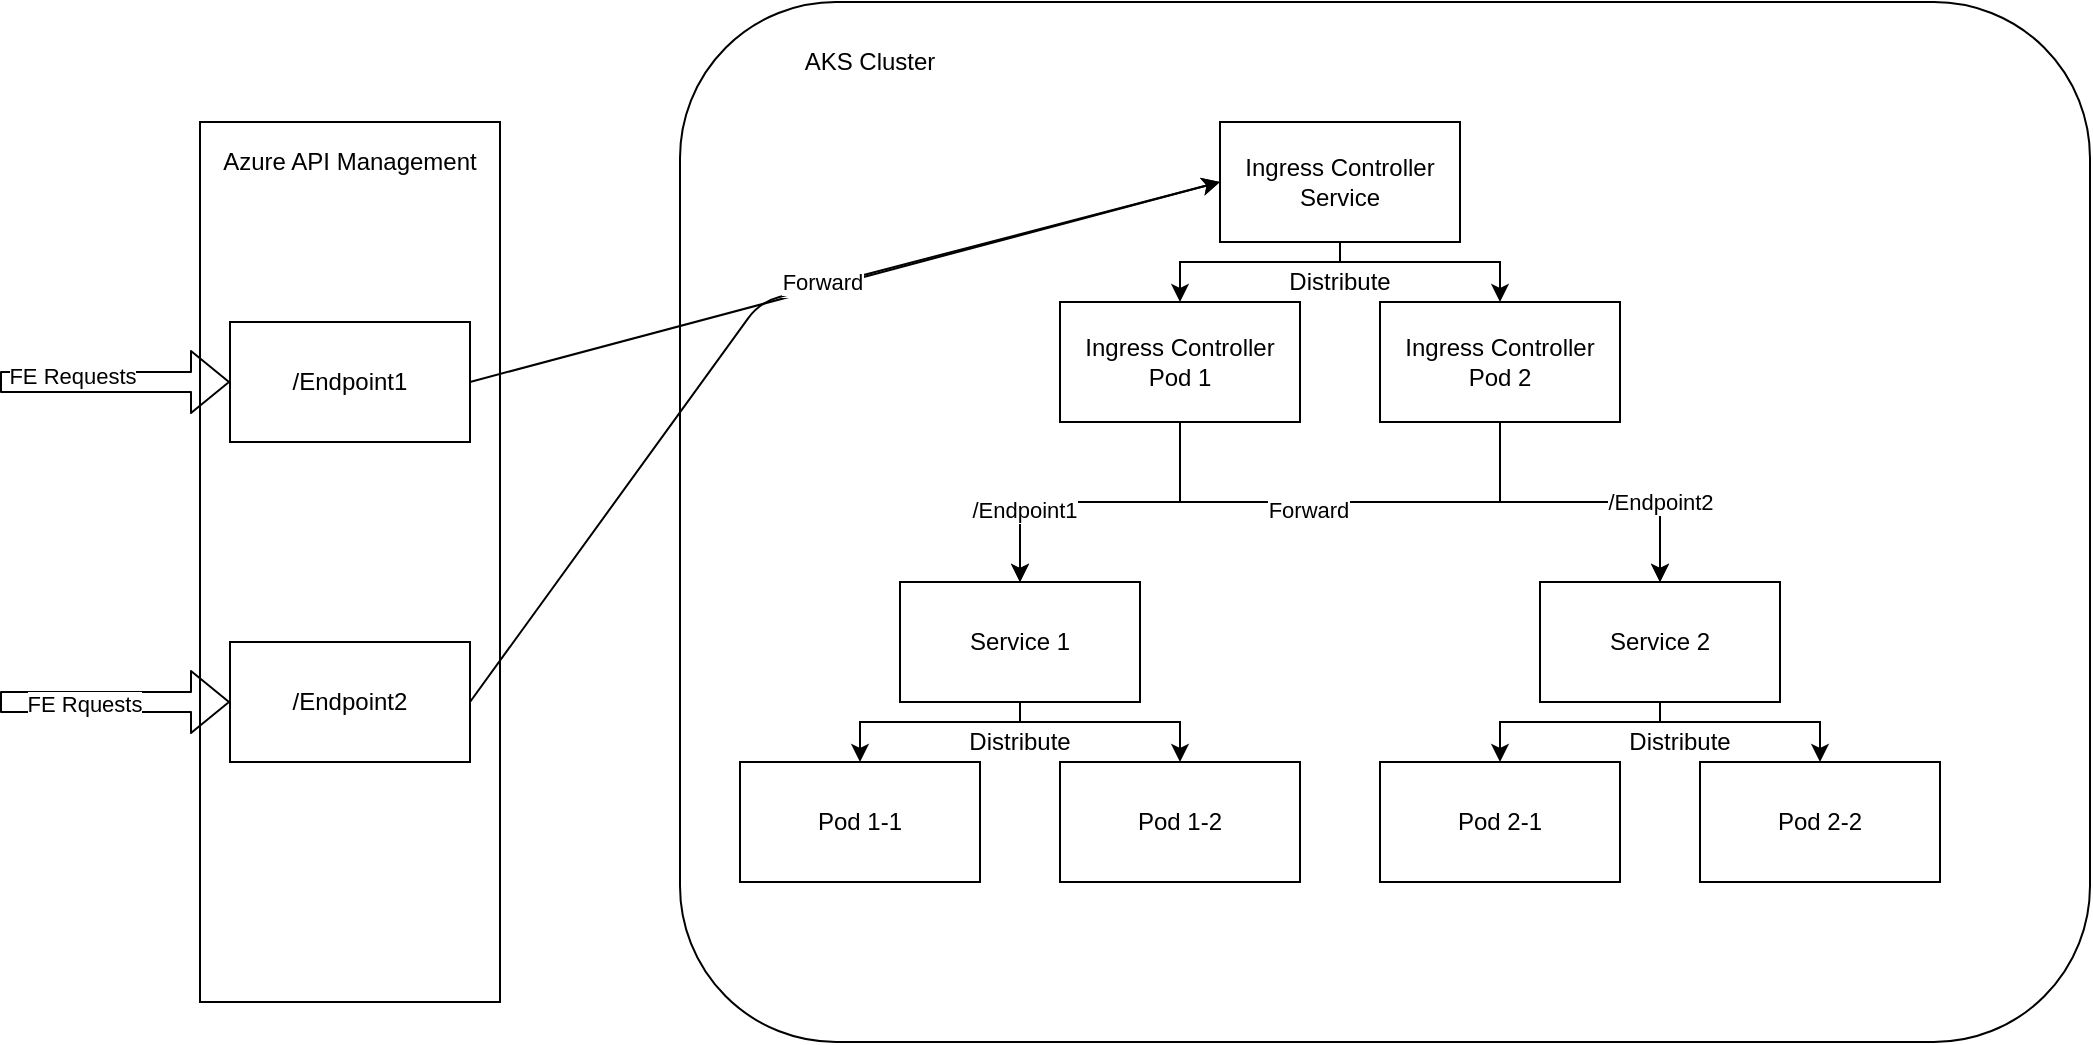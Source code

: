 <mxfile version="14.9.6" type="device"><diagram id="m-zSJIDTzxECt--t22Um" name="Page-1"><mxGraphModel dx="2062" dy="794" grid="0" gridSize="10" guides="0" tooltips="1" connect="1" arrows="1" fold="1" page="0" pageScale="1" pageWidth="850" pageHeight="1100" math="0" shadow="0"><root><mxCell id="0"/><mxCell id="1" parent="0"/><mxCell id="qQOU6pWJzcZ9uj7Jbco1-23" value="" style="rounded=1;whiteSpace=wrap;html=1;" vertex="1" parent="1"><mxGeometry x="270" y="30" width="705" height="520" as="geometry"/></mxCell><mxCell id="qQOU6pWJzcZ9uj7Jbco1-8" value="" style="group" vertex="1" connectable="0" parent="1"><mxGeometry x="30" y="90" width="150" height="440" as="geometry"/></mxCell><mxCell id="qQOU6pWJzcZ9uj7Jbco1-7" value="" style="group" vertex="1" connectable="0" parent="qQOU6pWJzcZ9uj7Jbco1-8"><mxGeometry width="150" height="440" as="geometry"/></mxCell><mxCell id="qQOU6pWJzcZ9uj7Jbco1-2" value="" style="rounded=0;whiteSpace=wrap;html=1;" vertex="1" parent="qQOU6pWJzcZ9uj7Jbco1-7"><mxGeometry width="150" height="440" as="geometry"/></mxCell><mxCell id="qQOU6pWJzcZ9uj7Jbco1-3" value="Azure API Management" style="text;html=1;strokeColor=none;fillColor=none;align=center;verticalAlign=middle;whiteSpace=wrap;rounded=0;" vertex="1" parent="qQOU6pWJzcZ9uj7Jbco1-7"><mxGeometry x="10" y="10" width="130" height="20" as="geometry"/></mxCell><mxCell id="qQOU6pWJzcZ9uj7Jbco1-4" value="/Endpoint1" style="rounded=0;whiteSpace=wrap;html=1;" vertex="1" parent="qQOU6pWJzcZ9uj7Jbco1-8"><mxGeometry x="15" y="100" width="120" height="60" as="geometry"/></mxCell><mxCell id="qQOU6pWJzcZ9uj7Jbco1-5" value="/Endpoint2" style="rounded=0;whiteSpace=wrap;html=1;" vertex="1" parent="qQOU6pWJzcZ9uj7Jbco1-8"><mxGeometry x="15" y="260" width="120" height="60" as="geometry"/></mxCell><mxCell id="qQOU6pWJzcZ9uj7Jbco1-57" style="edgeStyle=orthogonalEdgeStyle;rounded=0;orthogonalLoop=1;jettySize=auto;html=1;exitX=0.5;exitY=1;exitDx=0;exitDy=0;entryX=0.5;entryY=0;entryDx=0;entryDy=0;" edge="1" parent="1" source="qQOU6pWJzcZ9uj7Jbco1-19" target="qQOU6pWJzcZ9uj7Jbco1-20"><mxGeometry relative="1" as="geometry"><Array as="points"><mxPoint x="760" y="390"/><mxPoint x="680" y="390"/></Array></mxGeometry></mxCell><mxCell id="qQOU6pWJzcZ9uj7Jbco1-58" style="edgeStyle=orthogonalEdgeStyle;rounded=0;orthogonalLoop=1;jettySize=auto;html=1;exitX=0.5;exitY=1;exitDx=0;exitDy=0;" edge="1" parent="1" source="qQOU6pWJzcZ9uj7Jbco1-19" target="qQOU6pWJzcZ9uj7Jbco1-21"><mxGeometry relative="1" as="geometry"><Array as="points"><mxPoint x="760" y="390"/><mxPoint x="840" y="390"/></Array></mxGeometry></mxCell><mxCell id="qQOU6pWJzcZ9uj7Jbco1-19" value="Service 2" style="rounded=0;whiteSpace=wrap;html=1;" vertex="1" parent="1"><mxGeometry x="700" y="320" width="120" height="60" as="geometry"/></mxCell><mxCell id="qQOU6pWJzcZ9uj7Jbco1-20" value="Pod 2-1" style="rounded=0;whiteSpace=wrap;html=1;" vertex="1" parent="1"><mxGeometry x="620" y="410" width="120" height="60" as="geometry"/></mxCell><mxCell id="qQOU6pWJzcZ9uj7Jbco1-21" value="Pod 2-2" style="rounded=0;whiteSpace=wrap;html=1;container=1;" vertex="1" parent="1"><mxGeometry x="780" y="410" width="120" height="60" as="geometry"/></mxCell><mxCell id="qQOU6pWJzcZ9uj7Jbco1-24" value="" style="group" vertex="1" connectable="0" parent="1"><mxGeometry x="460" y="90" width="280" height="140" as="geometry"/></mxCell><mxCell id="qQOU6pWJzcZ9uj7Jbco1-38" style="edgeStyle=orthogonalEdgeStyle;rounded=0;orthogonalLoop=1;jettySize=auto;html=1;exitX=0.5;exitY=1;exitDx=0;exitDy=0;entryX=0.5;entryY=0;entryDx=0;entryDy=0;" edge="1" parent="qQOU6pWJzcZ9uj7Jbco1-24" source="qQOU6pWJzcZ9uj7Jbco1-9" target="qQOU6pWJzcZ9uj7Jbco1-10"><mxGeometry relative="1" as="geometry"><Array as="points"><mxPoint x="140" y="70"/><mxPoint x="60" y="70"/></Array></mxGeometry></mxCell><mxCell id="qQOU6pWJzcZ9uj7Jbco1-39" style="edgeStyle=orthogonalEdgeStyle;rounded=0;orthogonalLoop=1;jettySize=auto;html=1;exitX=0.5;exitY=1;exitDx=0;exitDy=0;entryX=0.5;entryY=0;entryDx=0;entryDy=0;" edge="1" parent="qQOU6pWJzcZ9uj7Jbco1-24" source="qQOU6pWJzcZ9uj7Jbco1-9" target="qQOU6pWJzcZ9uj7Jbco1-11"><mxGeometry relative="1" as="geometry"><Array as="points"><mxPoint x="140" y="70"/><mxPoint x="220" y="70"/></Array></mxGeometry></mxCell><mxCell id="qQOU6pWJzcZ9uj7Jbco1-9" value="Ingress Controller Service" style="rounded=0;whiteSpace=wrap;html=1;" vertex="1" parent="qQOU6pWJzcZ9uj7Jbco1-24"><mxGeometry x="80" width="120" height="60" as="geometry"/></mxCell><mxCell id="qQOU6pWJzcZ9uj7Jbco1-10" value="Ingress Controller Pod 1" style="rounded=0;whiteSpace=wrap;html=1;" vertex="1" parent="qQOU6pWJzcZ9uj7Jbco1-24"><mxGeometry y="90" width="120" height="60" as="geometry"/></mxCell><mxCell id="qQOU6pWJzcZ9uj7Jbco1-11" value="Ingress Controller Pod 2" style="rounded=0;whiteSpace=wrap;html=1;" vertex="1" parent="qQOU6pWJzcZ9uj7Jbco1-24"><mxGeometry x="160" y="90" width="120" height="60" as="geometry"/></mxCell><mxCell id="qQOU6pWJzcZ9uj7Jbco1-42" value="Distribute" style="text;html=1;strokeColor=none;fillColor=none;align=center;verticalAlign=middle;whiteSpace=wrap;rounded=0;" vertex="1" parent="qQOU6pWJzcZ9uj7Jbco1-24"><mxGeometry x="120" y="70" width="40" height="20" as="geometry"/></mxCell><mxCell id="qQOU6pWJzcZ9uj7Jbco1-25" value="" style="group" vertex="1" connectable="0" parent="1"><mxGeometry x="300" y="320" width="280" height="140" as="geometry"/></mxCell><mxCell id="qQOU6pWJzcZ9uj7Jbco1-53" style="edgeStyle=orthogonalEdgeStyle;rounded=0;orthogonalLoop=1;jettySize=auto;html=1;exitX=0.5;exitY=1;exitDx=0;exitDy=0;entryX=0.5;entryY=0;entryDx=0;entryDy=0;" edge="1" parent="qQOU6pWJzcZ9uj7Jbco1-25" source="qQOU6pWJzcZ9uj7Jbco1-13" target="qQOU6pWJzcZ9uj7Jbco1-14"><mxGeometry relative="1" as="geometry"><Array as="points"><mxPoint x="140" y="70"/><mxPoint x="60" y="70"/></Array></mxGeometry></mxCell><mxCell id="qQOU6pWJzcZ9uj7Jbco1-54" style="edgeStyle=orthogonalEdgeStyle;rounded=0;orthogonalLoop=1;jettySize=auto;html=1;exitX=0.5;exitY=1;exitDx=0;exitDy=0;entryX=0.5;entryY=0;entryDx=0;entryDy=0;" edge="1" parent="qQOU6pWJzcZ9uj7Jbco1-25" source="qQOU6pWJzcZ9uj7Jbco1-13" target="qQOU6pWJzcZ9uj7Jbco1-15"><mxGeometry relative="1" as="geometry"><Array as="points"><mxPoint x="140" y="70"/><mxPoint x="220" y="70"/></Array></mxGeometry></mxCell><mxCell id="qQOU6pWJzcZ9uj7Jbco1-13" value="Service 1" style="rounded=0;whiteSpace=wrap;html=1;" vertex="1" parent="qQOU6pWJzcZ9uj7Jbco1-25"><mxGeometry x="80" width="120" height="60" as="geometry"/></mxCell><mxCell id="qQOU6pWJzcZ9uj7Jbco1-14" value="Pod 1-1" style="rounded=0;whiteSpace=wrap;html=1;" vertex="1" parent="qQOU6pWJzcZ9uj7Jbco1-25"><mxGeometry y="90" width="120" height="60" as="geometry"/></mxCell><mxCell id="qQOU6pWJzcZ9uj7Jbco1-15" value="Pod 1-2" style="rounded=0;whiteSpace=wrap;html=1;" vertex="1" parent="qQOU6pWJzcZ9uj7Jbco1-25"><mxGeometry x="160" y="90" width="120" height="60" as="geometry"/></mxCell><mxCell id="qQOU6pWJzcZ9uj7Jbco1-26" value="" style="endArrow=classic;html=1;exitX=1;exitY=0.5;exitDx=0;exitDy=0;entryX=0;entryY=0.5;entryDx=0;entryDy=0;" edge="1" parent="1" source="qQOU6pWJzcZ9uj7Jbco1-4" target="qQOU6pWJzcZ9uj7Jbco1-9"><mxGeometry width="50" height="50" relative="1" as="geometry"><mxPoint x="400" y="240" as="sourcePoint"/><mxPoint x="450" y="190" as="targetPoint"/></mxGeometry></mxCell><mxCell id="qQOU6pWJzcZ9uj7Jbco1-36" value="Forward" style="edgeLabel;html=1;align=center;verticalAlign=middle;resizable=0;points=[];" vertex="1" connectable="0" parent="qQOU6pWJzcZ9uj7Jbco1-26"><mxGeometry x="-0.505" y="3" relative="1" as="geometry"><mxPoint x="83" y="-22" as="offset"/></mxGeometry></mxCell><mxCell id="qQOU6pWJzcZ9uj7Jbco1-28" value="" style="endArrow=classic;html=1;exitX=1;exitY=0.5;exitDx=0;exitDy=0;entryX=0;entryY=0.5;entryDx=0;entryDy=0;" edge="1" parent="1" source="qQOU6pWJzcZ9uj7Jbco1-5" target="qQOU6pWJzcZ9uj7Jbco1-9"><mxGeometry width="50" height="50" relative="1" as="geometry"><mxPoint x="400" y="240" as="sourcePoint"/><mxPoint x="450" y="190" as="targetPoint"/><Array as="points"><mxPoint x="310" y="180"/></Array></mxGeometry></mxCell><mxCell id="qQOU6pWJzcZ9uj7Jbco1-37" value="Forward" style="edgeLabel;html=1;align=center;verticalAlign=middle;resizable=0;points=[];" vertex="1" connectable="0" parent="qQOU6pWJzcZ9uj7Jbco1-28"><mxGeometry x="-0.412" y="-1" relative="1" as="geometry"><mxPoint x="91" y="-95" as="offset"/></mxGeometry></mxCell><mxCell id="qQOU6pWJzcZ9uj7Jbco1-30" value="" style="shape=flexArrow;endArrow=classic;html=1;entryX=0;entryY=0.5;entryDx=0;entryDy=0;" edge="1" parent="1" target="qQOU6pWJzcZ9uj7Jbco1-4"><mxGeometry width="50" height="50" relative="1" as="geometry"><mxPoint x="-70" y="220" as="sourcePoint"/><mxPoint x="450" y="190" as="targetPoint"/></mxGeometry></mxCell><mxCell id="qQOU6pWJzcZ9uj7Jbco1-35" value="FE Requests" style="edgeLabel;html=1;align=center;verticalAlign=middle;resizable=0;points=[];" vertex="1" connectable="0" parent="qQOU6pWJzcZ9uj7Jbco1-30"><mxGeometry x="-0.374" y="3" relative="1" as="geometry"><mxPoint as="offset"/></mxGeometry></mxCell><mxCell id="qQOU6pWJzcZ9uj7Jbco1-32" value="" style="shape=flexArrow;endArrow=classic;html=1;entryX=0;entryY=0.5;entryDx=0;entryDy=0;" edge="1" parent="1" target="qQOU6pWJzcZ9uj7Jbco1-5"><mxGeometry width="50" height="50" relative="1" as="geometry"><mxPoint x="-70" y="380" as="sourcePoint"/><mxPoint x="55" y="230" as="targetPoint"/></mxGeometry></mxCell><mxCell id="qQOU6pWJzcZ9uj7Jbco1-33" value="FE Rquests" style="edgeLabel;html=1;align=center;verticalAlign=middle;resizable=0;points=[];" vertex="1" connectable="0" parent="qQOU6pWJzcZ9uj7Jbco1-32"><mxGeometry x="-0.27" y="-1" relative="1" as="geometry"><mxPoint as="offset"/></mxGeometry></mxCell><mxCell id="qQOU6pWJzcZ9uj7Jbco1-43" value="AKS Cluster" style="text;html=1;strokeColor=none;fillColor=none;align=center;verticalAlign=middle;whiteSpace=wrap;rounded=0;" vertex="1" parent="1"><mxGeometry x="330" y="50" width="70" height="20" as="geometry"/></mxCell><mxCell id="qQOU6pWJzcZ9uj7Jbco1-45" style="edgeStyle=orthogonalEdgeStyle;rounded=0;orthogonalLoop=1;jettySize=auto;html=1;exitX=0.5;exitY=1;exitDx=0;exitDy=0;entryX=0.5;entryY=0;entryDx=0;entryDy=0;" edge="1" parent="1" source="qQOU6pWJzcZ9uj7Jbco1-10" target="qQOU6pWJzcZ9uj7Jbco1-13"><mxGeometry relative="1" as="geometry"/></mxCell><mxCell id="qQOU6pWJzcZ9uj7Jbco1-46" style="edgeStyle=orthogonalEdgeStyle;rounded=0;orthogonalLoop=1;jettySize=auto;html=1;exitX=0.5;exitY=1;exitDx=0;exitDy=0;entryX=0.5;entryY=0;entryDx=0;entryDy=0;" edge="1" parent="1" source="qQOU6pWJzcZ9uj7Jbco1-10" target="qQOU6pWJzcZ9uj7Jbco1-19"><mxGeometry relative="1" as="geometry"/></mxCell><mxCell id="qQOU6pWJzcZ9uj7Jbco1-47" style="edgeStyle=orthogonalEdgeStyle;rounded=0;orthogonalLoop=1;jettySize=auto;html=1;exitX=0.5;exitY=1;exitDx=0;exitDy=0;" edge="1" parent="1" source="qQOU6pWJzcZ9uj7Jbco1-11"><mxGeometry relative="1" as="geometry"><mxPoint x="440" y="320" as="targetPoint"/><Array as="points"><mxPoint x="680" y="280"/><mxPoint x="440" y="280"/></Array></mxGeometry></mxCell><mxCell id="qQOU6pWJzcZ9uj7Jbco1-49" value="Text" style="edgeLabel;html=1;align=center;verticalAlign=middle;resizable=0;points=[];" vertex="1" connectable="0" parent="qQOU6pWJzcZ9uj7Jbco1-47"><mxGeometry x="-0.155" y="4" relative="1" as="geometry"><mxPoint as="offset"/></mxGeometry></mxCell><mxCell id="qQOU6pWJzcZ9uj7Jbco1-50" value="Forward" style="edgeLabel;html=1;align=center;verticalAlign=middle;resizable=0;points=[];" vertex="1" connectable="0" parent="qQOU6pWJzcZ9uj7Jbco1-47"><mxGeometry x="-0.146" y="4" relative="1" as="geometry"><mxPoint as="offset"/></mxGeometry></mxCell><mxCell id="qQOU6pWJzcZ9uj7Jbco1-48" style="edgeStyle=orthogonalEdgeStyle;rounded=0;orthogonalLoop=1;jettySize=auto;html=1;exitX=0.5;exitY=1;exitDx=0;exitDy=0;entryX=0.5;entryY=0;entryDx=0;entryDy=0;" edge="1" parent="1" source="qQOU6pWJzcZ9uj7Jbco1-11" target="qQOU6pWJzcZ9uj7Jbco1-19"><mxGeometry relative="1" as="geometry"/></mxCell><mxCell id="qQOU6pWJzcZ9uj7Jbco1-60" value="/Endpoint2" style="edgeLabel;html=1;align=center;verticalAlign=middle;resizable=0;points=[];" vertex="1" connectable="0" parent="qQOU6pWJzcZ9uj7Jbco1-48"><mxGeometry x="0.631" y="-1" relative="1" as="geometry"><mxPoint x="1" y="-11" as="offset"/></mxGeometry></mxCell><mxCell id="qQOU6pWJzcZ9uj7Jbco1-55" value="Distribute" style="text;html=1;strokeColor=none;fillColor=none;align=center;verticalAlign=middle;whiteSpace=wrap;rounded=0;" vertex="1" parent="1"><mxGeometry x="420" y="390" width="40" height="20" as="geometry"/></mxCell><mxCell id="qQOU6pWJzcZ9uj7Jbco1-56" value="Distribute" style="text;html=1;strokeColor=none;fillColor=none;align=center;verticalAlign=middle;whiteSpace=wrap;rounded=0;" vertex="1" parent="1"><mxGeometry x="750" y="390" width="40" height="20" as="geometry"/></mxCell><mxCell id="qQOU6pWJzcZ9uj7Jbco1-59" value="/Endpoint1" style="edgeLabel;html=1;align=center;verticalAlign=middle;resizable=0;points=[];" vertex="1" connectable="0" parent="1"><mxGeometry x="600.003" y="290.0" as="geometry"><mxPoint x="-158" y="-6" as="offset"/></mxGeometry></mxCell></root></mxGraphModel></diagram></mxfile>